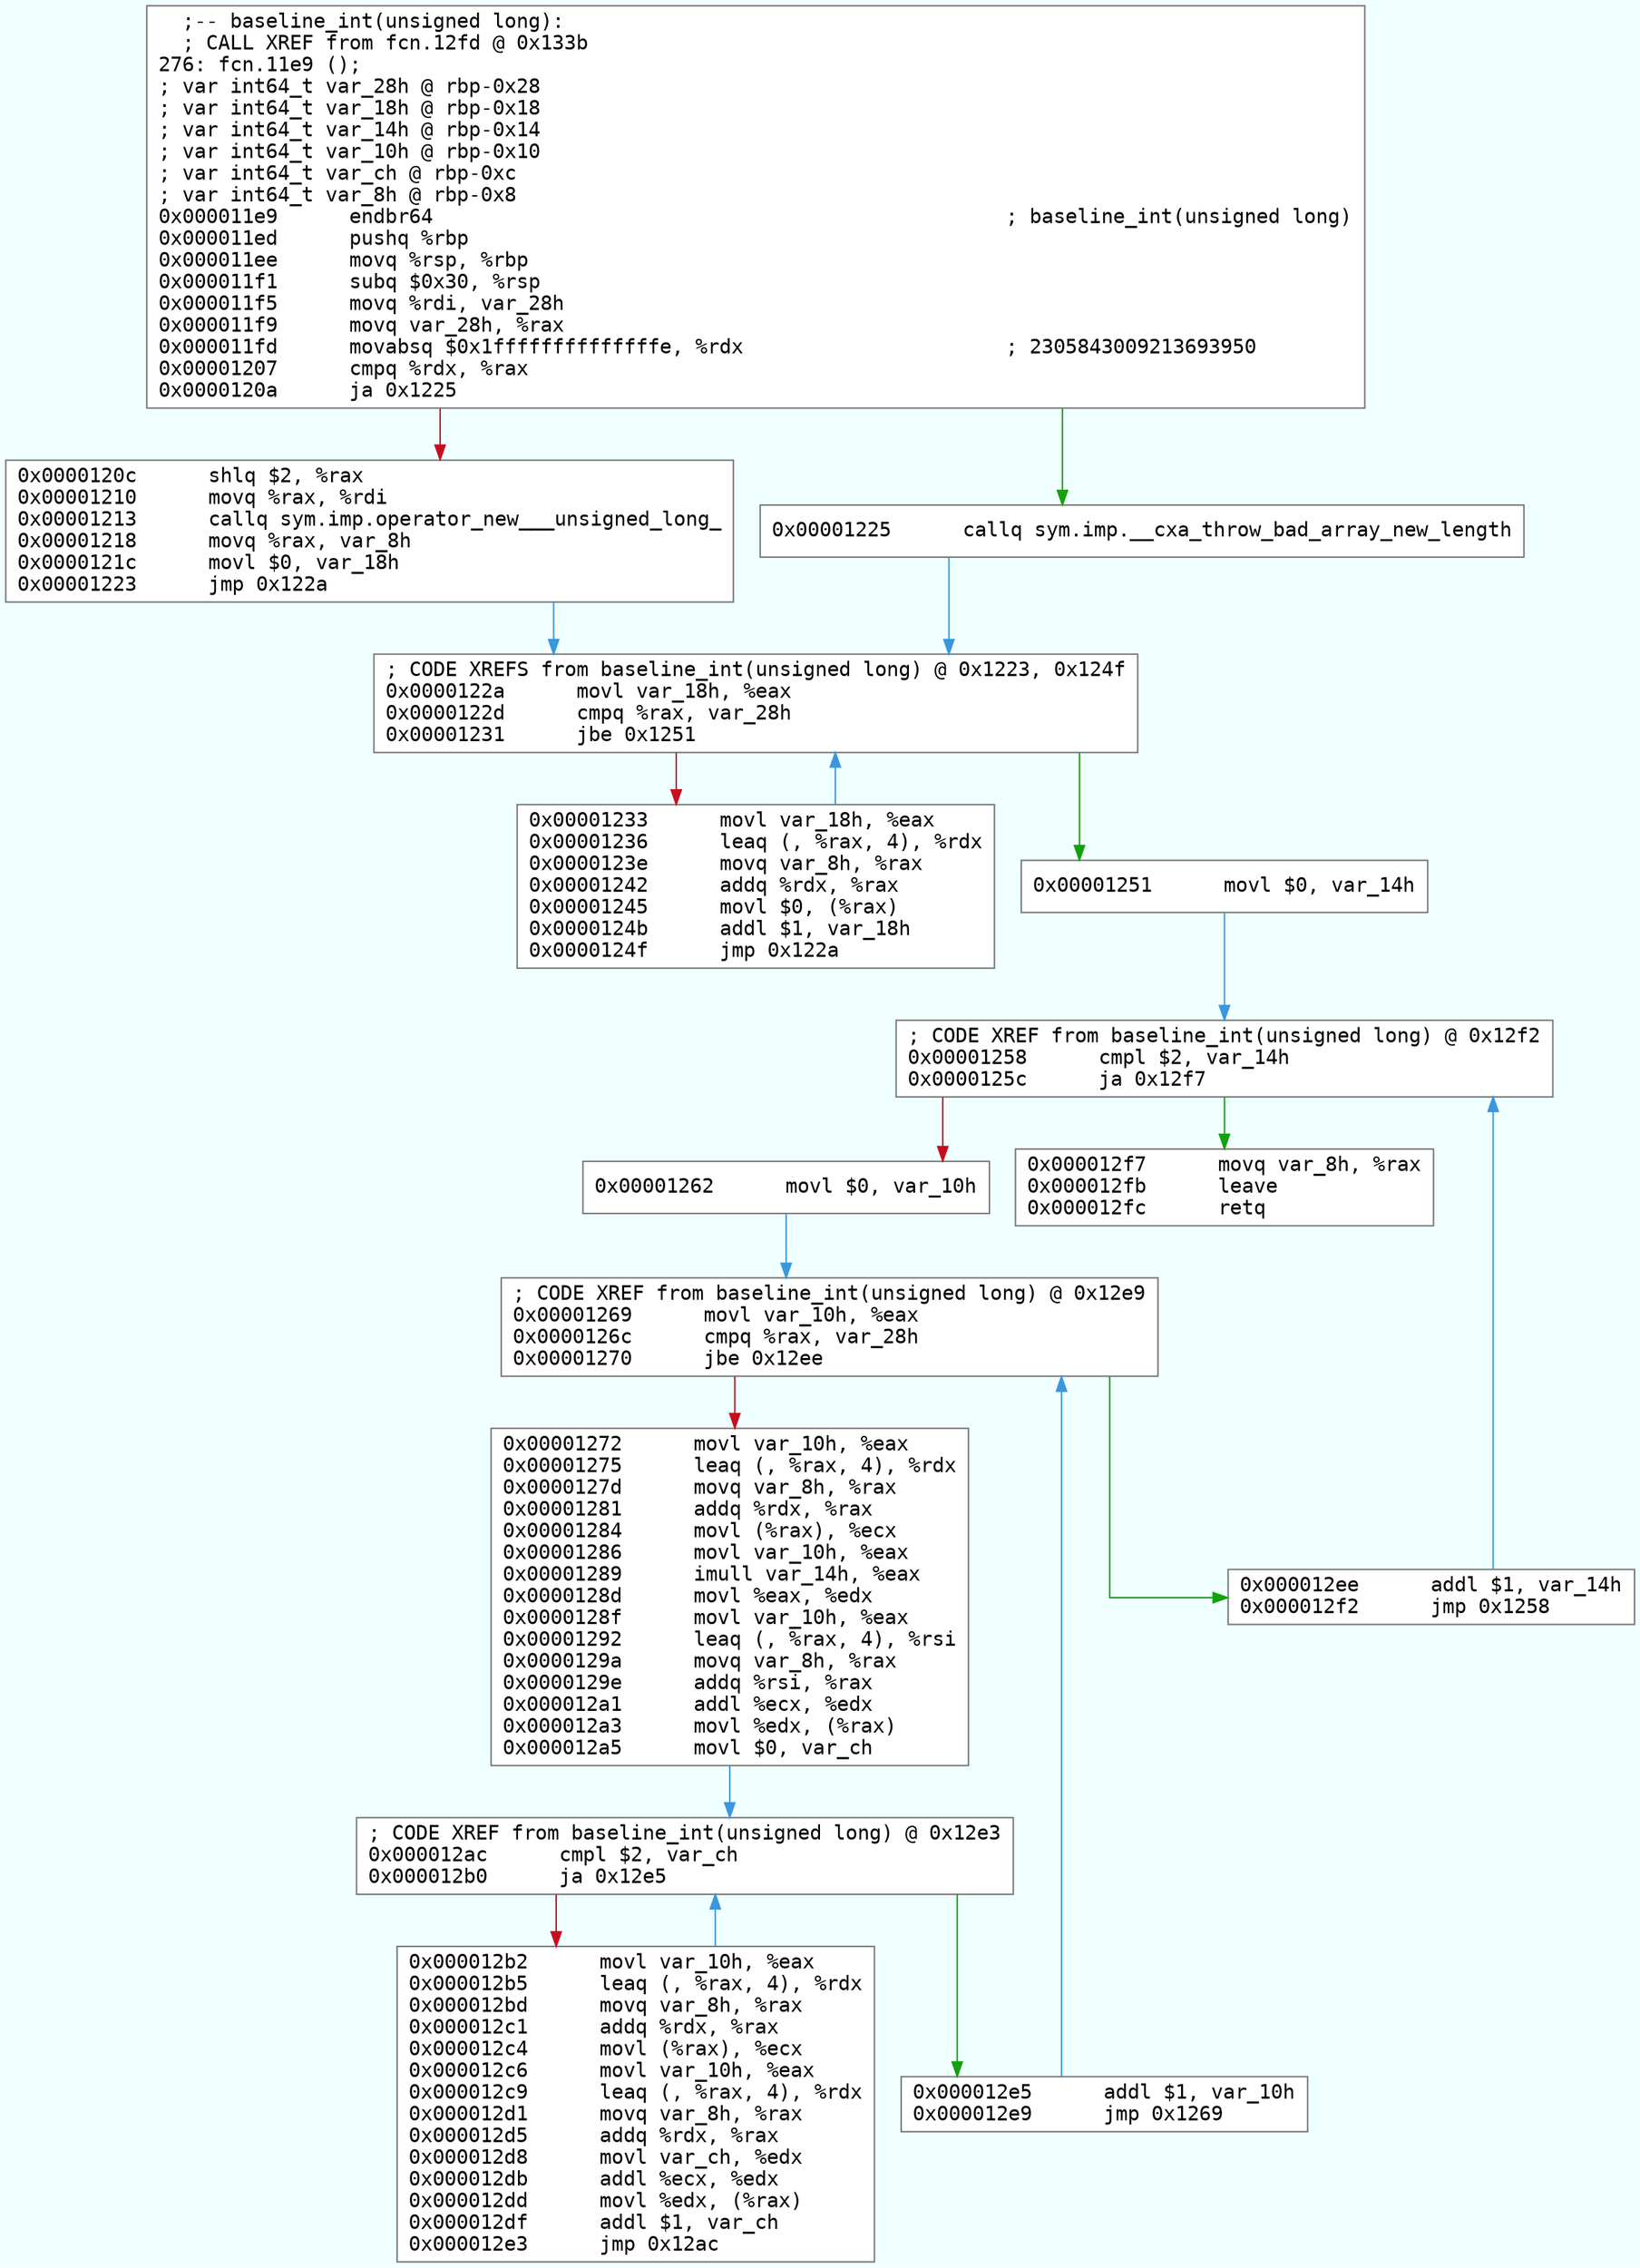 digraph code {
	graph [bgcolor=azure fontsize=8 fontname="Courier" splines="ortho"];
	node [fillcolor=gray style=filled shape=box];
	edge [arrowhead="normal"];
	"0x000011e9" [URL="fcn.11e9/0x000011e9", fillcolor="white",color="#767676", fontname="Courier",label="  ;-- baseline_int(unsigned long):\l  ; CALL XREF from fcn.12fd @ 0x133b\l276: fcn.11e9 ();\l; var int64_t var_28h @ rbp-0x28\l; var int64_t var_18h @ rbp-0x18\l; var int64_t var_14h @ rbp-0x14\l; var int64_t var_10h @ rbp-0x10\l; var int64_t var_ch @ rbp-0xc\l; var int64_t var_8h @ rbp-0x8\l0x000011e9      endbr64                                                ; baseline_int(unsigned long)\l0x000011ed      pushq %rbp\l0x000011ee      movq %rsp, %rbp\l0x000011f1      subq $0x30, %rsp\l0x000011f5      movq %rdi, var_28h\l0x000011f9      movq var_28h, %rax\l0x000011fd      movabsq $0x1ffffffffffffffe, %rdx                      ; 2305843009213693950\l0x00001207      cmpq %rdx, %rax\l0x0000120a      ja 0x1225\l"]
	"0x0000120c" [URL="fcn.11e9/0x0000120c", fillcolor="white",color="#767676", fontname="Courier",label="0x0000120c      shlq $2, %rax\l0x00001210      movq %rax, %rdi\l0x00001213      callq sym.imp.operator_new___unsigned_long_\l0x00001218      movq %rax, var_8h\l0x0000121c      movl $0, var_18h\l0x00001223      jmp 0x122a\l"]
	"0x0000122a" [URL="fcn.11e9/0x0000122a", fillcolor="white",color="#767676", fontname="Courier",label="; CODE XREFS from baseline_int(unsigned long) @ 0x1223, 0x124f\l0x0000122a      movl var_18h, %eax\l0x0000122d      cmpq %rax, var_28h\l0x00001231      jbe 0x1251\l"]
	"0x00001233" [URL="fcn.11e9/0x00001233", fillcolor="white",color="#767676", fontname="Courier",label="0x00001233      movl var_18h, %eax\l0x00001236      leaq (, %rax, 4), %rdx\l0x0000123e      movq var_8h, %rax\l0x00001242      addq %rdx, %rax\l0x00001245      movl $0, (%rax)\l0x0000124b      addl $1, var_18h\l0x0000124f      jmp 0x122a\l"]
	"0x00001251" [URL="fcn.11e9/0x00001251", fillcolor="white",color="#767676", fontname="Courier",label="0x00001251      movl $0, var_14h\l"]
	"0x00001258" [URL="fcn.11e9/0x00001258", fillcolor="white",color="#767676", fontname="Courier",label="; CODE XREF from baseline_int(unsigned long) @ 0x12f2\l0x00001258      cmpl $2, var_14h\l0x0000125c      ja 0x12f7\l"]
	"0x00001262" [URL="fcn.11e9/0x00001262", fillcolor="white",color="#767676", fontname="Courier",label="0x00001262      movl $0, var_10h\l"]
	"0x00001269" [URL="fcn.11e9/0x00001269", fillcolor="white",color="#767676", fontname="Courier",label="; CODE XREF from baseline_int(unsigned long) @ 0x12e9\l0x00001269      movl var_10h, %eax\l0x0000126c      cmpq %rax, var_28h\l0x00001270      jbe 0x12ee\l"]
	"0x00001272" [URL="fcn.11e9/0x00001272", fillcolor="white",color="#767676", fontname="Courier",label="0x00001272      movl var_10h, %eax\l0x00001275      leaq (, %rax, 4), %rdx\l0x0000127d      movq var_8h, %rax\l0x00001281      addq %rdx, %rax\l0x00001284      movl (%rax), %ecx\l0x00001286      movl var_10h, %eax\l0x00001289      imull var_14h, %eax\l0x0000128d      movl %eax, %edx\l0x0000128f      movl var_10h, %eax\l0x00001292      leaq (, %rax, 4), %rsi\l0x0000129a      movq var_8h, %rax\l0x0000129e      addq %rsi, %rax\l0x000012a1      addl %ecx, %edx\l0x000012a3      movl %edx, (%rax)\l0x000012a5      movl $0, var_ch\l"]
	"0x000012ac" [URL="fcn.11e9/0x000012ac", fillcolor="white",color="#767676", fontname="Courier",label="; CODE XREF from baseline_int(unsigned long) @ 0x12e3\l0x000012ac      cmpl $2, var_ch\l0x000012b0      ja 0x12e5\l"]
	"0x000012b2" [URL="fcn.11e9/0x000012b2", fillcolor="white",color="#767676", fontname="Courier",label="0x000012b2      movl var_10h, %eax\l0x000012b5      leaq (, %rax, 4), %rdx\l0x000012bd      movq var_8h, %rax\l0x000012c1      addq %rdx, %rax\l0x000012c4      movl (%rax), %ecx\l0x000012c6      movl var_10h, %eax\l0x000012c9      leaq (, %rax, 4), %rdx\l0x000012d1      movq var_8h, %rax\l0x000012d5      addq %rdx, %rax\l0x000012d8      movl var_ch, %edx\l0x000012db      addl %ecx, %edx\l0x000012dd      movl %edx, (%rax)\l0x000012df      addl $1, var_ch\l0x000012e3      jmp 0x12ac\l"]
	"0x000012e5" [URL="fcn.11e9/0x000012e5", fillcolor="white",color="#767676", fontname="Courier",label="0x000012e5      addl $1, var_10h\l0x000012e9      jmp 0x1269\l"]
	"0x000012ee" [URL="fcn.11e9/0x000012ee", fillcolor="white",color="#767676", fontname="Courier",label="0x000012ee      addl $1, var_14h\l0x000012f2      jmp 0x1258\l"]
	"0x000012f7" [URL="fcn.11e9/0x000012f7", fillcolor="white",color="#767676", fontname="Courier",label="0x000012f7      movq var_8h, %rax\l0x000012fb      leave\l0x000012fc      retq\l"]
	"0x00001225" [URL="fcn.11e9/0x00001225", fillcolor="white",color="#767676", fontname="Courier",label="0x00001225      callq sym.imp.__cxa_throw_bad_array_new_length\l"]
        "0x000011e9" -> "0x00001225" [color="#13a10e"];
        "0x000011e9" -> "0x0000120c" [color="#c50f1f"];
        "0x0000120c" -> "0x0000122a" [color="#3a96dd"];
        "0x0000122a" -> "0x00001251" [color="#13a10e"];
        "0x0000122a" -> "0x00001233" [color="#c50f1f"];
        "0x00001233" -> "0x0000122a" [color="#3a96dd"];
        "0x00001251" -> "0x00001258" [color="#3a96dd"];
        "0x00001258" -> "0x000012f7" [color="#13a10e"];
        "0x00001258" -> "0x00001262" [color="#c50f1f"];
        "0x00001262" -> "0x00001269" [color="#3a96dd"];
        "0x00001269" -> "0x000012ee" [color="#13a10e"];
        "0x00001269" -> "0x00001272" [color="#c50f1f"];
        "0x00001272" -> "0x000012ac" [color="#3a96dd"];
        "0x000012ac" -> "0x000012e5" [color="#13a10e"];
        "0x000012ac" -> "0x000012b2" [color="#c50f1f"];
        "0x000012b2" -> "0x000012ac" [color="#3a96dd"];
        "0x000012e5" -> "0x00001269" [color="#3a96dd"];
        "0x000012ee" -> "0x00001258" [color="#3a96dd"];
        "0x00001225" -> "0x0000122a" [color="#3a96dd"];
}
